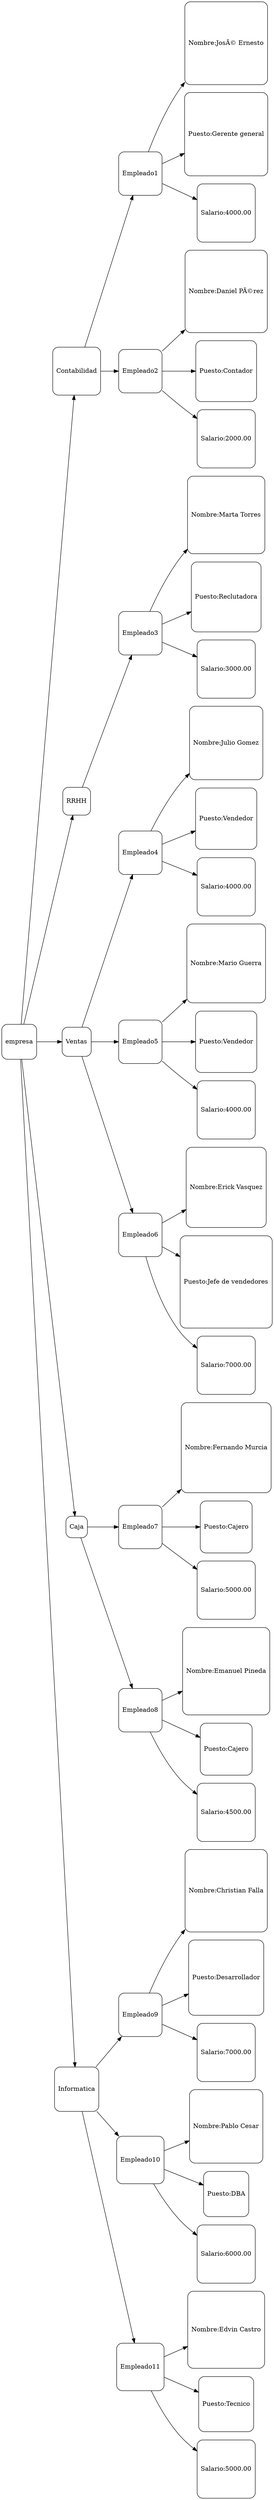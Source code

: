 digraph G {
charset="latin1"
node [shape=square,style="rounded"];
rankdir="LR";
empresa->"Contabilidad"
nodeNombre1[label="Nombre:José Ernesto"]
nodePuesto1[label="Puesto:Gerente general"]
nodeSalario1[label="Salario:4000.00"]
"Contabilidad"->Empleado1
"Empleado1"->nodeNombre1
"Empleado1"->nodePuesto1
"Empleado1"->nodeSalario1
nodeNombre2[label="Nombre:Daniel Pérez"]
nodePuesto2[label="Puesto:Contador"]
nodeSalario2[label="Salario:2000.00"]
"Contabilidad"->Empleado2
"Empleado2"->nodeNombre2
"Empleado2"->nodePuesto2
"Empleado2"->nodeSalario2
empresa->"RRHH"
nodeNombre3[label="Nombre:Marta Torres"]
nodePuesto3[label="Puesto:Reclutadora"]
nodeSalario3[label="Salario:3000.00"]
"RRHH"->Empleado3
"Empleado3"->nodeNombre3
"Empleado3"->nodePuesto3
"Empleado3"->nodeSalario3
empresa->"Ventas"
nodeNombre4[label="Nombre:Julio Gomez"]
nodePuesto4[label="Puesto:Vendedor"]
nodeSalario4[label="Salario:4000.00"]
"Ventas"->Empleado4
"Empleado4"->nodeNombre4
"Empleado4"->nodePuesto4
"Empleado4"->nodeSalario4
nodeNombre5[label="Nombre:Mario Guerra"]
nodePuesto5[label="Puesto:Vendedor"]
nodeSalario5[label="Salario:4000.00"]
"Ventas"->Empleado5
"Empleado5"->nodeNombre5
"Empleado5"->nodePuesto5
"Empleado5"->nodeSalario5
nodeNombre6[label="Nombre:Erick Vasquez"]
nodePuesto6[label="Puesto:Jefe de vendedores"]
nodeSalario6[label="Salario:7000.00"]
"Ventas"->Empleado6
"Empleado6"->nodeNombre6
"Empleado6"->nodePuesto6
"Empleado6"->nodeSalario6
empresa->"Caja"
nodeNombre7[label="Nombre:Fernando Murcia"]
nodePuesto7[label="Puesto:Cajero"]
nodeSalario7[label="Salario:5000.00"]
"Caja"->Empleado7
"Empleado7"->nodeNombre7
"Empleado7"->nodePuesto7
"Empleado7"->nodeSalario7
nodeNombre8[label="Nombre:Emanuel Pineda"]
nodePuesto8[label="Puesto:Cajero"]
nodeSalario8[label="Salario:4500.00"]
"Caja"->Empleado8
"Empleado8"->nodeNombre8
"Empleado8"->nodePuesto8
"Empleado8"->nodeSalario8
empresa->"Informatica"
nodeNombre9[label="Nombre:Christian Falla"]
nodePuesto9[label="Puesto:Desarrollador"]
nodeSalario9[label="Salario:7000.00"]
"Informatica"->Empleado9
"Empleado9"->nodeNombre9
"Empleado9"->nodePuesto9
"Empleado9"->nodeSalario9
nodeNombre10[label="Nombre:Pablo Cesar"]
nodePuesto10[label="Puesto:DBA"]
nodeSalario10[label="Salario:6000.00"]
"Informatica"->Empleado10
"Empleado10"->nodeNombre10
"Empleado10"->nodePuesto10
"Empleado10"->nodeSalario10
nodeNombre11[label="Nombre:Edvin Castro"]
nodePuesto11[label="Puesto:Tecnico"]
nodeSalario11[label="Salario:5000.00"]
"Informatica"->Empleado11
"Empleado11"->nodeNombre11
"Empleado11"->nodePuesto11
"Empleado11"->nodeSalario11
}
